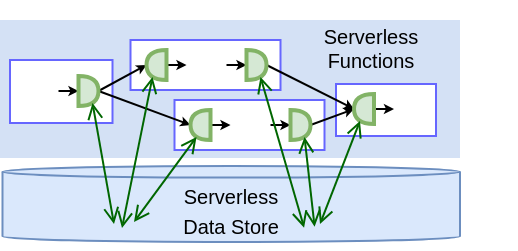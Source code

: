 <mxfile version="15.8.7" type="device"><diagram id="B0uaYoMAurD2QBMsH86x" name="Page-1"><mxGraphModel dx="518" dy="481" grid="1" gridSize="10" guides="1" tooltips="1" connect="1" arrows="1" fold="1" page="1" pageScale="1" pageWidth="850" pageHeight="1100" math="0" shadow="0"><root><mxCell id="0"/><mxCell id="1" parent="0"/><mxCell id="O3SSeS5D4lpexn4AVaQ5-54" value="&lt;font style=&quot;font-size: 10px&quot;&gt;Serverless&lt;br&gt;Data Store&lt;/font&gt;" style="shape=cylinder3;whiteSpace=wrap;html=1;boundedLbl=1;backgroundOutline=1;size=2.905;strokeColor=#6c8ebf;align=center;fillColor=#dae8fc;" parent="1" vertex="1"><mxGeometry x="251.25" y="328" width="228.75" height="38" as="geometry"/></mxCell><mxCell id="O3SSeS5D4lpexn4AVaQ5-55" style="edgeStyle=none;rounded=0;orthogonalLoop=1;jettySize=auto;html=1;entryX=0.5;entryY=1;entryDx=0;entryDy=0;entryPerimeter=0;endArrow=classic;endFill=1;endSize=1;" parent="1" source="O3SSeS5D4lpexn4AVaQ5-54" target="O3SSeS5D4lpexn4AVaQ5-54" edge="1"><mxGeometry relative="1" as="geometry"/></mxCell><mxCell id="Pl84_dqDM2P2kGj0KD2w-1" value="" style="rounded=0;whiteSpace=wrap;html=1;strokeColor=none;fillColor=#D4E1F5;" vertex="1" parent="1"><mxGeometry x="250" y="255" width="230" height="69" as="geometry"/></mxCell><mxCell id="Pl84_dqDM2P2kGj0KD2w-2" value="" style="rounded=0;whiteSpace=wrap;html=1;fillStyle=solid;fontFamily=Courier New;fontSize=10;strokeWidth=1;align=left;fillColor=default;strokeColor=#6666FF;" vertex="1" parent="1"><mxGeometry x="337.25" y="295" width="75" height="25" as="geometry"/></mxCell><mxCell id="Pl84_dqDM2P2kGj0KD2w-3" value="" style="rounded=0;whiteSpace=wrap;html=1;fillStyle=solid;fontFamily=Courier New;fontSize=10;strokeWidth=1;align=left;fillColor=default;strokeColor=#6666FF;" vertex="1" parent="1"><mxGeometry x="315.25" y="265" width="75" height="25" as="geometry"/></mxCell><mxCell id="Pl84_dqDM2P2kGj0KD2w-5" value="" style="rounded=0;whiteSpace=wrap;html=1;fillStyle=solid;fontFamily=Courier New;fontSize=10;strokeWidth=1;align=left;fillColor=default;strokeColor=#6666FF;" vertex="1" parent="1"><mxGeometry x="418" y="287" width="50" height="26" as="geometry"/></mxCell><mxCell id="Pl84_dqDM2P2kGj0KD2w-6" value="" style="rounded=0;whiteSpace=wrap;html=1;fillStyle=solid;fontFamily=Courier New;fontSize=10;strokeWidth=1;align=left;fillColor=default;strokeColor=#6666FF;" vertex="1" parent="1"><mxGeometry x="255" y="275" width="51.25" height="31.5" as="geometry"/></mxCell><mxCell id="Pl84_dqDM2P2kGj0KD2w-7" style="edgeStyle=none;rounded=0;orthogonalLoop=1;jettySize=auto;html=1;exitX=1;exitY=0.5;exitDx=0;exitDy=0;entryX=0;entryY=0.5;entryDx=0;entryDy=0;entryPerimeter=0;fontSize=10;endSize=2;" edge="1" parent="1" source="Pl84_dqDM2P2kGj0KD2w-8" target="Pl84_dqDM2P2kGj0KD2w-18"><mxGeometry relative="1" as="geometry"/></mxCell><mxCell id="Pl84_dqDM2P2kGj0KD2w-8" value="" style="shape=image;verticalLabelPosition=bottom;labelBackgroundColor=#ffffff;verticalAlign=top;aspect=fixed;imageAspect=0;image=https://images.squarespace-cdn.com/content/v1/51814c87e4b0c1fda9c1fc50/1528473310893-RH0HG7R5C0QURMFQJBSU/600px-AWS_Lambda_logo.svg.png?format=500w;imageBackground=none;" vertex="1" parent="1"><mxGeometry x="259.25" y="280.5" width="20" height="20" as="geometry"/></mxCell><mxCell id="Pl84_dqDM2P2kGj0KD2w-9" style="edgeStyle=none;rounded=0;orthogonalLoop=1;jettySize=auto;html=1;exitX=1;exitY=0.5;exitDx=0;exitDy=0;entryX=0;entryY=0.5;entryDx=0;entryDy=0;entryPerimeter=0;fontSize=10;endSize=2;" edge="1" parent="1" source="Pl84_dqDM2P2kGj0KD2w-10" target="Pl84_dqDM2P2kGj0KD2w-24"><mxGeometry relative="1" as="geometry"/></mxCell><mxCell id="Pl84_dqDM2P2kGj0KD2w-10" value="" style="shape=image;verticalLabelPosition=bottom;labelBackgroundColor=#ffffff;verticalAlign=top;aspect=fixed;imageAspect=0;image=https://images.squarespace-cdn.com/content/v1/51814c87e4b0c1fda9c1fc50/1528473310893-RH0HG7R5C0QURMFQJBSU/600px-AWS_Lambda_logo.svg.png?format=500w;imageBackground=none;" vertex="1" parent="1"><mxGeometry x="343.25" y="267.5" width="20" height="20" as="geometry"/></mxCell><mxCell id="Pl84_dqDM2P2kGj0KD2w-11" style="edgeStyle=none;rounded=0;orthogonalLoop=1;jettySize=auto;html=1;exitX=1;exitY=0.5;exitDx=0;exitDy=0;entryX=0;entryY=0.5;entryDx=0;entryDy=0;entryPerimeter=0;fontSize=10;endSize=2;" edge="1" parent="1" source="Pl84_dqDM2P2kGj0KD2w-12" target="Pl84_dqDM2P2kGj0KD2w-28"><mxGeometry relative="1" as="geometry"/></mxCell><mxCell id="Pl84_dqDM2P2kGj0KD2w-12" value="" style="shape=image;verticalLabelPosition=bottom;labelBackgroundColor=#ffffff;verticalAlign=top;aspect=fixed;imageAspect=0;image=https://images.squarespace-cdn.com/content/v1/51814c87e4b0c1fda9c1fc50/1528473310893-RH0HG7R5C0QURMFQJBSU/600px-AWS_Lambda_logo.svg.png?format=500w;imageBackground=none;" vertex="1" parent="1"><mxGeometry x="365.25" y="297.5" width="20" height="20" as="geometry"/></mxCell><mxCell id="Pl84_dqDM2P2kGj0KD2w-15" value="" style="shape=image;verticalLabelPosition=bottom;labelBackgroundColor=#ffffff;verticalAlign=top;aspect=fixed;imageAspect=0;image=https://images.squarespace-cdn.com/content/v1/51814c87e4b0c1fda9c1fc50/1528473310893-RH0HG7R5C0QURMFQJBSU/600px-AWS_Lambda_logo.svg.png?format=500w;imageBackground=none;" vertex="1" parent="1"><mxGeometry x="447" y="289.5" width="20" height="20" as="geometry"/></mxCell><mxCell id="Pl84_dqDM2P2kGj0KD2w-16" style="edgeStyle=none;rounded=0;orthogonalLoop=1;jettySize=auto;html=1;exitX=1;exitY=0.5;exitDx=0;exitDy=0;exitPerimeter=0;entryX=1;entryY=0.5;entryDx=0;entryDy=0;entryPerimeter=0;fontSize=10;endSize=2;" edge="1" parent="1" source="Pl84_dqDM2P2kGj0KD2w-18" target="Pl84_dqDM2P2kGj0KD2w-20"><mxGeometry relative="1" as="geometry"/></mxCell><mxCell id="Pl84_dqDM2P2kGj0KD2w-17" style="edgeStyle=none;rounded=0;orthogonalLoop=1;jettySize=auto;html=1;exitX=1;exitY=0.5;exitDx=0;exitDy=0;exitPerimeter=0;entryX=1;entryY=0.5;entryDx=0;entryDy=0;entryPerimeter=0;fontSize=10;endSize=2;" edge="1" parent="1" source="Pl84_dqDM2P2kGj0KD2w-18" target="Pl84_dqDM2P2kGj0KD2w-22"><mxGeometry relative="1" as="geometry"/></mxCell><mxCell id="Pl84_dqDM2P2kGj0KD2w-18" value="" style="shape=or;whiteSpace=wrap;html=1;rounded=0;fillStyle=solid;fontSize=10;fillColor=#d5e8d4;strokeColor=#82b366;strokeWidth=2;" vertex="1" parent="1"><mxGeometry x="289.25" y="283" width="10" height="15" as="geometry"/></mxCell><mxCell id="Pl84_dqDM2P2kGj0KD2w-19" style="edgeStyle=none;rounded=0;orthogonalLoop=1;jettySize=auto;html=1;exitX=0;exitY=0.5;exitDx=0;exitDy=0;exitPerimeter=0;entryX=0;entryY=0.5;entryDx=0;entryDy=0;fontSize=10;endSize=2;" edge="1" parent="1" source="Pl84_dqDM2P2kGj0KD2w-20" target="Pl84_dqDM2P2kGj0KD2w-10"><mxGeometry relative="1" as="geometry"/></mxCell><mxCell id="Pl84_dqDM2P2kGj0KD2w-20" value="" style="shape=or;whiteSpace=wrap;html=1;rounded=0;fillStyle=solid;fontSize=10;fillColor=#d5e8d4;strokeColor=#82b366;strokeWidth=2;rotation=-180;" vertex="1" parent="1"><mxGeometry x="323.25" y="270" width="10" height="15" as="geometry"/></mxCell><mxCell id="Pl84_dqDM2P2kGj0KD2w-21" style="edgeStyle=none;rounded=0;orthogonalLoop=1;jettySize=auto;html=1;exitX=0;exitY=0.5;exitDx=0;exitDy=0;exitPerimeter=0;entryX=0;entryY=0.5;entryDx=0;entryDy=0;fontSize=10;endSize=2;" edge="1" parent="1" source="Pl84_dqDM2P2kGj0KD2w-22" target="Pl84_dqDM2P2kGj0KD2w-12"><mxGeometry relative="1" as="geometry"/></mxCell><mxCell id="Pl84_dqDM2P2kGj0KD2w-22" value="" style="shape=or;whiteSpace=wrap;html=1;rounded=0;fillStyle=solid;fontSize=10;fillColor=#d5e8d4;strokeColor=#82b366;strokeWidth=2;rotation=-180;" vertex="1" parent="1"><mxGeometry x="345.25" y="300" width="10" height="15" as="geometry"/></mxCell><mxCell id="Pl84_dqDM2P2kGj0KD2w-23" style="edgeStyle=none;rounded=0;orthogonalLoop=1;jettySize=auto;html=1;exitX=1;exitY=0.5;exitDx=0;exitDy=0;exitPerimeter=0;entryX=1;entryY=0.5;entryDx=0;entryDy=0;entryPerimeter=0;fontSize=10;endSize=2;" edge="1" parent="1" source="Pl84_dqDM2P2kGj0KD2w-24" target="Pl84_dqDM2P2kGj0KD2w-30"><mxGeometry relative="1" as="geometry"><mxPoint x="420.25" y="277.5" as="targetPoint"/></mxGeometry></mxCell><mxCell id="Pl84_dqDM2P2kGj0KD2w-24" value="" style="shape=or;whiteSpace=wrap;html=1;rounded=0;fillStyle=solid;fontSize=10;fillColor=#d5e8d4;strokeColor=#82b366;strokeWidth=2;rotation=0;" vertex="1" parent="1"><mxGeometry x="373.25" y="270" width="10" height="15" as="geometry"/></mxCell><mxCell id="Pl84_dqDM2P2kGj0KD2w-27" style="edgeStyle=none;rounded=0;orthogonalLoop=1;jettySize=auto;html=1;exitX=1;exitY=0.5;exitDx=0;exitDy=0;exitPerimeter=0;entryX=1;entryY=0.5;entryDx=0;entryDy=0;entryPerimeter=0;fontSize=10;endSize=2;" edge="1" parent="1" source="Pl84_dqDM2P2kGj0KD2w-28" target="Pl84_dqDM2P2kGj0KD2w-30"><mxGeometry relative="1" as="geometry"/></mxCell><mxCell id="Pl84_dqDM2P2kGj0KD2w-28" value="" style="shape=or;whiteSpace=wrap;html=1;rounded=0;fillStyle=solid;fontSize=10;fillColor=#d5e8d4;strokeColor=#82b366;strokeWidth=2;rotation=0;" vertex="1" parent="1"><mxGeometry x="395.25" y="300" width="10" height="15" as="geometry"/></mxCell><mxCell id="Pl84_dqDM2P2kGj0KD2w-29" style="edgeStyle=none;rounded=0;orthogonalLoop=1;jettySize=auto;html=1;exitX=0;exitY=0.5;exitDx=0;exitDy=0;exitPerimeter=0;entryX=0;entryY=0.5;entryDx=0;entryDy=0;fontSize=10;endSize=2;" edge="1" parent="1" source="Pl84_dqDM2P2kGj0KD2w-30" target="Pl84_dqDM2P2kGj0KD2w-15"><mxGeometry relative="1" as="geometry"/></mxCell><mxCell id="Pl84_dqDM2P2kGj0KD2w-30" value="" style="shape=or;whiteSpace=wrap;html=1;rounded=0;fillStyle=solid;fontSize=10;fillColor=#d5e8d4;strokeColor=#82b366;strokeWidth=2;rotation=-180;" vertex="1" parent="1"><mxGeometry x="427" y="292" width="10" height="15" as="geometry"/></mxCell><mxCell id="Pl84_dqDM2P2kGj0KD2w-33" value="&lt;div style=&quot;font-size: 10px&quot; align=&quot;center&quot;&gt;&lt;font style=&quot;font-size: 10px&quot;&gt;Serverless&lt;/font&gt;&lt;/div&gt;&lt;div style=&quot;font-size: 10px&quot; align=&quot;center&quot;&gt;&lt;font style=&quot;font-size: 10px&quot;&gt;Functions&lt;/font&gt;&lt;/div&gt;" style="text;html=1;strokeColor=none;fillColor=none;align=center;verticalAlign=middle;whiteSpace=wrap;rounded=0;" vertex="1" parent="1"><mxGeometry x="363.25" y="245" width="144.75" height="47.97" as="geometry"/></mxCell><mxCell id="Pl84_dqDM2P2kGj0KD2w-35" value="" style="endArrow=open;startArrow=open;html=1;rounded=0;entryX=0.7;entryY=0.9;entryDx=0;entryDy=0;entryPerimeter=0;strokeColor=#006600;startFill=0;endFill=0;strokeWidth=1;" edge="1" parent="1" target="Pl84_dqDM2P2kGj0KD2w-18"><mxGeometry width="50" height="50" relative="1" as="geometry"><mxPoint x="307" y="357" as="sourcePoint"/><mxPoint x="500" y="440" as="targetPoint"/></mxGeometry></mxCell><mxCell id="Pl84_dqDM2P2kGj0KD2w-36" value="" style="endArrow=open;startArrow=open;html=1;rounded=0;entryX=0.7;entryY=0.1;entryDx=0;entryDy=0;entryPerimeter=0;strokeColor=#006600;startFill=0;endFill=0;strokeWidth=1;" edge="1" parent="1" target="Pl84_dqDM2P2kGj0KD2w-22"><mxGeometry width="50" height="50" relative="1" as="geometry"><mxPoint x="317" y="356" as="sourcePoint"/><mxPoint x="306.25" y="306.5" as="targetPoint"/></mxGeometry></mxCell><mxCell id="Pl84_dqDM2P2kGj0KD2w-37" value="" style="endArrow=open;startArrow=open;html=1;rounded=0;entryX=0.7;entryY=0.1;entryDx=0;entryDy=0;entryPerimeter=0;strokeColor=#006600;startFill=0;endFill=0;strokeWidth=1;" edge="1" parent="1" target="Pl84_dqDM2P2kGj0KD2w-20"><mxGeometry width="50" height="50" relative="1" as="geometry"><mxPoint x="311" y="359" as="sourcePoint"/><mxPoint x="358.25" y="323.5" as="targetPoint"/></mxGeometry></mxCell><mxCell id="Pl84_dqDM2P2kGj0KD2w-38" value="" style="endArrow=open;startArrow=open;html=1;rounded=0;entryX=0.7;entryY=0.9;entryDx=0;entryDy=0;entryPerimeter=0;exitX=0.257;exitY=0.308;exitDx=0;exitDy=0;exitPerimeter=0;strokeColor=#006600;startFill=0;endFill=0;strokeWidth=1;" edge="1" parent="1" target="Pl84_dqDM2P2kGj0KD2w-24"><mxGeometry width="50" height="50" relative="1" as="geometry"><mxPoint x="402.039" y="358.82" as="sourcePoint"/><mxPoint x="388.25" y="303" as="targetPoint"/></mxGeometry></mxCell><mxCell id="Pl84_dqDM2P2kGj0KD2w-39" value="" style="endArrow=open;startArrow=open;html=1;rounded=0;entryX=0.7;entryY=0.1;entryDx=0;entryDy=0;entryPerimeter=0;strokeColor=#006600;startFill=0;endFill=0;strokeWidth=1;" edge="1" parent="1" target="Pl84_dqDM2P2kGj0KD2w-30"><mxGeometry width="50" height="50" relative="1" as="geometry"><mxPoint x="410" y="357" as="sourcePoint"/><mxPoint x="440.25" y="320" as="targetPoint"/></mxGeometry></mxCell><mxCell id="Pl84_dqDM2P2kGj0KD2w-40" value="" style="endArrow=open;startArrow=open;html=1;rounded=0;entryX=0.7;entryY=0.9;entryDx=0;entryDy=0;entryPerimeter=0;exitX=0.28;exitY=0.296;exitDx=0;exitDy=0;exitPerimeter=0;strokeColor=#006600;startFill=0;endFill=0;strokeWidth=1;" edge="1" parent="1" target="Pl84_dqDM2P2kGj0KD2w-28"><mxGeometry width="50" height="50" relative="1" as="geometry"><mxPoint x="407.3" y="358.34" as="sourcePoint"/><mxPoint x="418.25" y="290" as="targetPoint"/></mxGeometry></mxCell></root></mxGraphModel></diagram></mxfile>